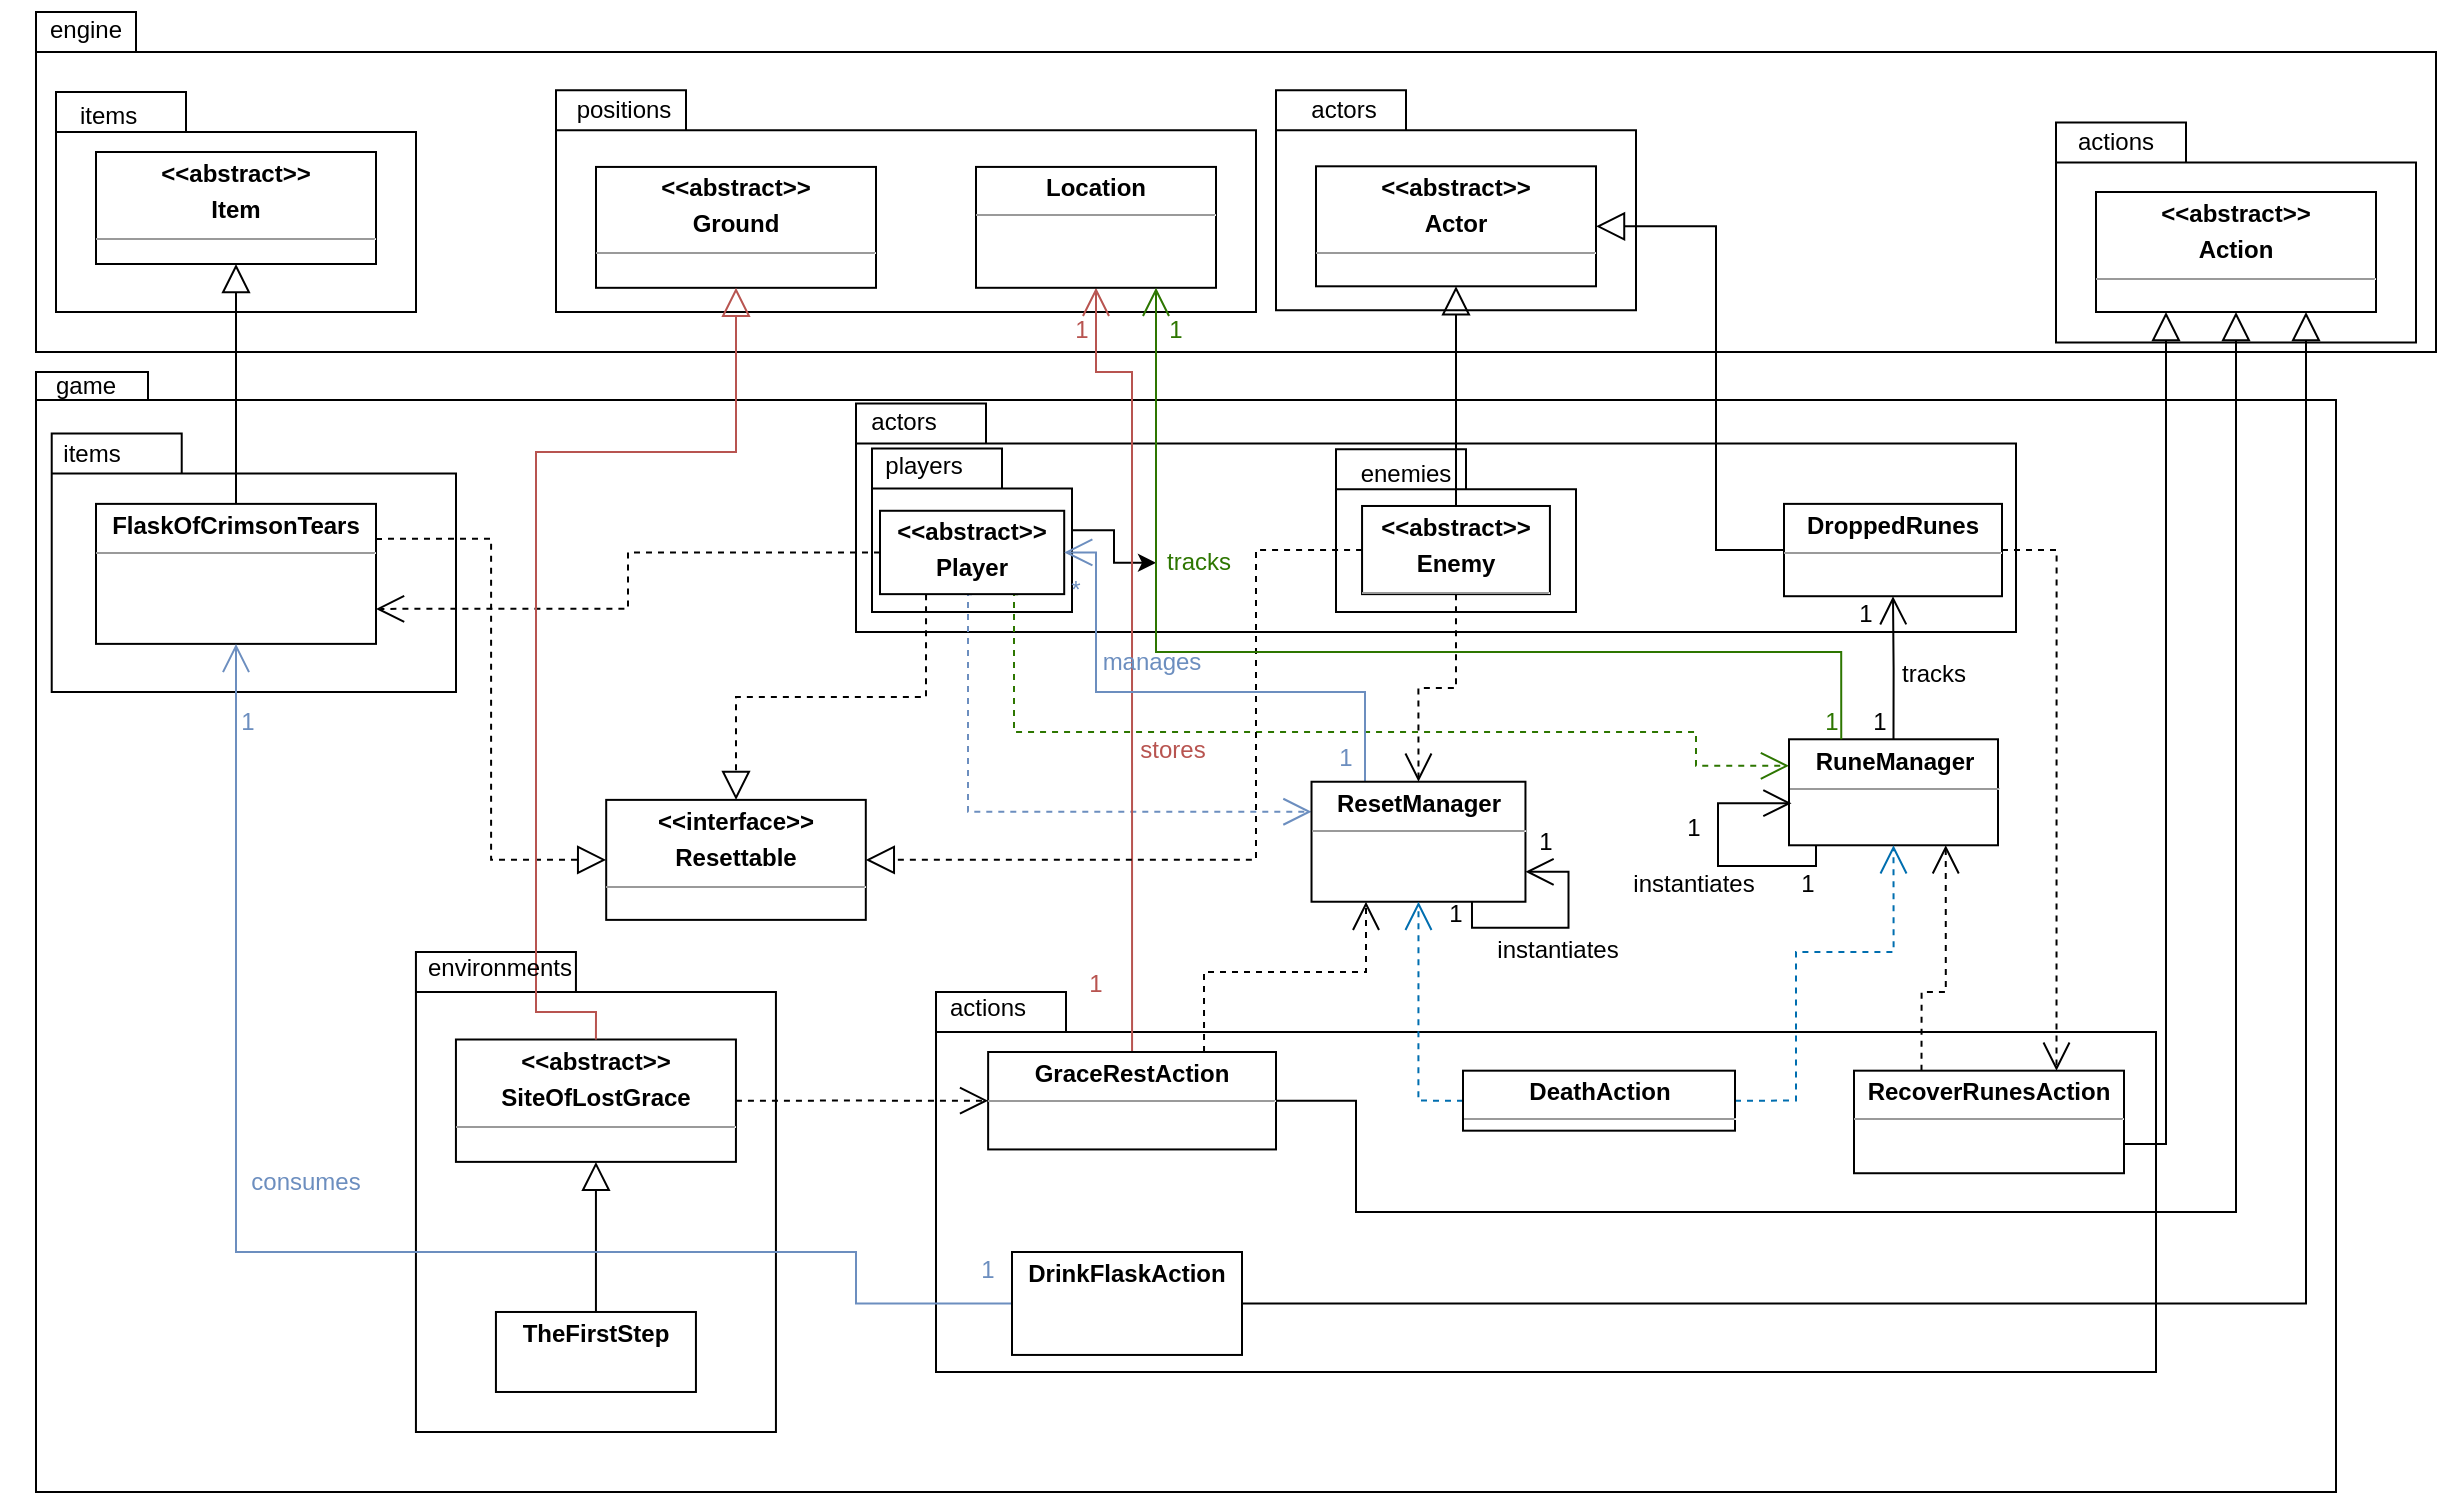 <mxfile version="21.2.4" type="device">
  <diagram name="Page-1" id="58cdce13-f638-feb5-8d6f-7d28b1aa9fa0">
    <mxGraphModel dx="1195" dy="661" grid="1" gridSize="10" guides="1" tooltips="1" connect="1" arrows="1" fold="1" page="1" pageScale="1" pageWidth="1100" pageHeight="850" background="none" math="0" shadow="0">
      <root>
        <mxCell id="0" />
        <mxCell id="1" parent="0" />
        <mxCell id="_RIdNQpKpIPFGBzSEn9j-18" value="" style="shape=folder;fontStyle=1;spacingTop=10;tabWidth=40;tabHeight=14;tabPosition=left;html=1;whiteSpace=wrap;movable=1;resizable=1;rotatable=1;deletable=1;editable=1;locked=0;connectable=1;" parent="1" vertex="1">
          <mxGeometry x="30" y="380" width="1150" height="560" as="geometry" />
        </mxCell>
        <mxCell id="G0QV5vLyu2-quPWiYbll-3" value="" style="shape=folder;fontStyle=1;spacingTop=10;tabWidth=65;tabHeight=20;tabPosition=left;html=1;whiteSpace=wrap;" parent="1" vertex="1">
          <mxGeometry x="440" y="395.81" width="580" height="114.19" as="geometry" />
        </mxCell>
        <mxCell id="V1mNP9CKCqeAAma6i3AC-4" value="" style="edgeStyle=orthogonalEdgeStyle;rounded=0;orthogonalLoop=1;jettySize=auto;html=1;" edge="1" parent="1" source="V1mNP9CKCqeAAma6i3AC-2" target="Ja4EbJXfAbIQ3nGzXXeK-30">
          <mxGeometry relative="1" as="geometry" />
        </mxCell>
        <mxCell id="V1mNP9CKCqeAAma6i3AC-2" value="" style="shape=folder;fontStyle=1;spacingTop=10;tabWidth=65;tabHeight=20;tabPosition=left;html=1;whiteSpace=wrap;" vertex="1" parent="1">
          <mxGeometry x="448" y="418.3" width="100" height="81.7" as="geometry" />
        </mxCell>
        <mxCell id="V1mNP9CKCqeAAma6i3AC-3" value="players" style="text;html=1;strokeColor=none;fillColor=none;align=center;verticalAlign=middle;whiteSpace=wrap;rounded=0;" vertex="1" parent="1">
          <mxGeometry x="450" y="420.49" width="47.83" height="12.29" as="geometry" />
        </mxCell>
        <mxCell id="G0QV5vLyu2-quPWiYbll-5" value="" style="shape=folder;fontStyle=1;spacingTop=10;tabWidth=80;tabHeight=20;tabPosition=left;html=1;whiteSpace=wrap;" parent="1" vertex="1">
          <mxGeometry x="219.97" y="670" width="180" height="239.99" as="geometry" />
        </mxCell>
        <mxCell id="G0QV5vLyu2-quPWiYbll-7" value="" style="shape=folder;fontStyle=1;spacingTop=10;tabWidth=65;tabHeight=20;tabPosition=left;html=1;whiteSpace=wrap;" parent="1" vertex="1">
          <mxGeometry x="480" y="690" width="610" height="190" as="geometry" />
        </mxCell>
        <mxCell id="G0QV5vLyu2-quPWiYbll-9" value="" style="shape=folder;fontStyle=1;spacingTop=10;tabWidth=65;tabHeight=20;tabPosition=left;html=1;whiteSpace=wrap;" parent="1" vertex="1">
          <mxGeometry x="680" y="418.59" width="120" height="81.41" as="geometry" />
        </mxCell>
        <mxCell id="G0QV5vLyu2-quPWiYbll-1" value="" style="shape=folder;fontStyle=1;spacingTop=10;tabWidth=65;tabHeight=20;tabPosition=left;html=1;whiteSpace=wrap;" parent="1" vertex="1">
          <mxGeometry x="37.86" y="410.78" width="202.14" height="129.22" as="geometry" />
        </mxCell>
        <mxCell id="G0QV5vLyu2-quPWiYbll-2" value="items" style="text;html=1;strokeColor=none;fillColor=none;align=center;verticalAlign=middle;whiteSpace=wrap;rounded=0;" parent="1" vertex="1">
          <mxGeometry x="34.37" y="414.56" width="47.83" height="12.29" as="geometry" />
        </mxCell>
        <mxCell id="_RIdNQpKpIPFGBzSEn9j-12" value="" style="shape=folder;fontStyle=1;spacingTop=10;tabWidth=50;tabHeight=20;tabPosition=left;html=1;whiteSpace=wrap;" parent="1" vertex="1">
          <mxGeometry x="30" y="200" width="1200" height="170" as="geometry" />
        </mxCell>
        <mxCell id="MKOPiX4OmylsKebrSvNQ-57" value="" style="shape=folder;fontStyle=1;spacingTop=10;tabWidth=65;tabHeight=20;tabPosition=left;html=1;whiteSpace=wrap;" parent="1" vertex="1">
          <mxGeometry x="1040" y="255.19" width="180" height="110" as="geometry" />
        </mxCell>
        <mxCell id="MKOPiX4OmylsKebrSvNQ-58" value="&lt;p style=&quot;margin:0px;margin-top:4px;text-align:center;&quot;&gt;&lt;b&gt;&amp;lt;&amp;lt;abstract&amp;gt;&amp;gt;&lt;/b&gt;&lt;/p&gt;&lt;p style=&quot;margin:0px;margin-top:4px;text-align:center;&quot;&gt;&lt;b&gt;Action&lt;br&gt;&lt;/b&gt;&lt;/p&gt;&lt;hr size=&quot;1&quot;&gt;" style="verticalAlign=top;align=left;overflow=fill;fontSize=12;fontFamily=Helvetica;html=1;whiteSpace=wrap;" parent="1" vertex="1">
          <mxGeometry x="1060" y="290.0" width="140" height="60" as="geometry" />
        </mxCell>
        <mxCell id="_RIdNQpKpIPFGBzSEn9j-19" value="&lt;div&gt;game&lt;br&gt;&lt;/div&gt;" style="text;html=1;strokeColor=none;fillColor=none;align=center;verticalAlign=middle;whiteSpace=wrap;rounded=0;" parent="1" vertex="1">
          <mxGeometry x="12" y="354.157" width="86.341" height="65.4" as="geometry" />
        </mxCell>
        <mxCell id="_RIdNQpKpIPFGBzSEn9j-79" value="" style="group" parent="1" vertex="1" connectable="0">
          <mxGeometry x="650" y="234.15" width="180" height="115" as="geometry" />
        </mxCell>
        <mxCell id="_RIdNQpKpIPFGBzSEn9j-76" value="" style="shape=folder;fontStyle=1;spacingTop=10;tabWidth=65;tabHeight=20;tabPosition=left;html=1;whiteSpace=wrap;" parent="_RIdNQpKpIPFGBzSEn9j-79" vertex="1">
          <mxGeometry y="5" width="180" height="110" as="geometry" />
        </mxCell>
        <mxCell id="_RIdNQpKpIPFGBzSEn9j-77" value="actors" style="text;html=1;strokeColor=none;fillColor=none;align=center;verticalAlign=middle;whiteSpace=wrap;rounded=0;" parent="_RIdNQpKpIPFGBzSEn9j-79" vertex="1">
          <mxGeometry x="4" width="60" height="30" as="geometry" />
        </mxCell>
        <mxCell id="_RIdNQpKpIPFGBzSEn9j-4" value="&lt;p style=&quot;margin:0px;margin-top:4px;text-align:center;&quot;&gt;&lt;b&gt;&amp;lt;&amp;lt;abstract&amp;gt;&amp;gt;&lt;/b&gt;&lt;/p&gt;&lt;p style=&quot;margin:0px;margin-top:4px;text-align:center;&quot;&gt;&lt;b&gt;Actor&lt;br&gt;&lt;/b&gt;&lt;/p&gt;&lt;hr size=&quot;1&quot;&gt;" style="verticalAlign=top;align=left;overflow=fill;fontSize=12;fontFamily=Helvetica;html=1;whiteSpace=wrap;" parent="_RIdNQpKpIPFGBzSEn9j-79" vertex="1">
          <mxGeometry x="20" y="43" width="140" height="60" as="geometry" />
        </mxCell>
        <mxCell id="_RIdNQpKpIPFGBzSEn9j-69" value="`" style="shape=folder;fontStyle=1;spacingTop=10;tabWidth=65;tabHeight=20;tabPosition=left;html=1;whiteSpace=wrap;" parent="1" vertex="1">
          <mxGeometry x="40" y="240" width="180" height="110" as="geometry" />
        </mxCell>
        <mxCell id="_RIdNQpKpIPFGBzSEn9j-70" value="items&lt;span style=&quot;white-space: pre;&quot;&gt; &lt;/span&gt;" style="text;html=1;strokeColor=none;fillColor=none;align=center;verticalAlign=middle;whiteSpace=wrap;rounded=0;" parent="1" vertex="1">
          <mxGeometry x="38.34" y="230.0" width="60" height="44.211" as="geometry" />
        </mxCell>
        <mxCell id="_RIdNQpKpIPFGBzSEn9j-72" value="&lt;p style=&quot;margin:0px;margin-top:4px;text-align:center;&quot;&gt;&lt;b&gt;&amp;lt;&amp;lt;abstract&amp;gt;&amp;gt;&lt;/b&gt;&lt;/p&gt;&lt;p style=&quot;margin:0px;margin-top:4px;text-align:center;&quot;&gt;&lt;b&gt;Item&lt;/b&gt;&lt;br&gt;&lt;/p&gt;&lt;hr size=&quot;1&quot;&gt;" style="verticalAlign=top;align=left;overflow=fill;fontSize=12;fontFamily=Helvetica;html=1;whiteSpace=wrap;" parent="1" vertex="1">
          <mxGeometry x="60" y="270" width="140" height="56" as="geometry" />
        </mxCell>
        <mxCell id="_RIdNQpKpIPFGBzSEn9j-13" value="&lt;div&gt;engine&lt;/div&gt;" style="text;html=1;strokeColor=none;fillColor=none;align=center;verticalAlign=middle;whiteSpace=wrap;rounded=0;" parent="1" vertex="1">
          <mxGeometry x="25.17" y="194" width="60" height="30.222" as="geometry" />
        </mxCell>
        <mxCell id="8lYnx0WshL1GdBTWMEMO-3" value="&lt;p style=&quot;margin:0px;margin-top:4px;text-align:center;&quot;&gt;&lt;b&gt;FlaskOfCrimsonTears&lt;/b&gt;&lt;br&gt;&lt;/p&gt;&lt;hr size=&quot;1&quot;&gt;" style="verticalAlign=top;align=left;overflow=fill;fontSize=12;fontFamily=Helvetica;html=1;whiteSpace=wrap;" parent="1" vertex="1">
          <mxGeometry x="60" y="445.94" width="140" height="70" as="geometry" />
        </mxCell>
        <mxCell id="8lYnx0WshL1GdBTWMEMO-5" value="" style="endArrow=open;endSize=12;endFill=0;html=1;rounded=0;exitX=0;exitY=0.5;exitDx=0;exitDy=0;entryX=1;entryY=0.75;entryDx=0;entryDy=0;dashed=1;edgeStyle=orthogonalEdgeStyle;" parent="1" source="8lYnx0WshL1GdBTWMEMO-9" target="8lYnx0WshL1GdBTWMEMO-3" edge="1">
          <mxGeometry width="160" relative="1" as="geometry">
            <mxPoint x="480" y="560" as="sourcePoint" />
            <mxPoint x="220" y="570" as="targetPoint" />
          </mxGeometry>
        </mxCell>
        <mxCell id="Ja4EbJXfAbIQ3nGzXXeK-53" style="edgeStyle=orthogonalEdgeStyle;rounded=0;orthogonalLoop=1;jettySize=auto;html=1;exitX=0.75;exitY=1;exitDx=0;exitDy=0;dashed=1;fontColor=#2D7600;endArrow=open;endFill=0;fillColor=#60a917;strokeColor=#2D7600;endSize=12;entryX=0;entryY=0.25;entryDx=0;entryDy=0;" parent="1" source="8lYnx0WshL1GdBTWMEMO-9" target="8lYnx0WshL1GdBTWMEMO-11" edge="1">
          <mxGeometry relative="1" as="geometry">
            <mxPoint x="910" y="580" as="targetPoint" />
            <Array as="points">
              <mxPoint x="519" y="560" />
              <mxPoint x="860" y="560" />
              <mxPoint x="860" y="577" />
            </Array>
          </mxGeometry>
        </mxCell>
        <mxCell id="Ja4EbJXfAbIQ3nGzXXeK-56" style="edgeStyle=orthogonalEdgeStyle;rounded=0;orthogonalLoop=1;jettySize=auto;html=1;exitX=0.5;exitY=1;exitDx=0;exitDy=0;dashed=1;endSize=12;endArrow=open;endFill=0;entryX=0;entryY=0.25;entryDx=0;entryDy=0;fillColor=#dae8fc;strokeColor=#6c8ebf;" parent="1" source="8lYnx0WshL1GdBTWMEMO-9" target="MKOPiX4OmylsKebrSvNQ-60" edge="1">
          <mxGeometry relative="1" as="geometry">
            <mxPoint x="670" y="561" as="targetPoint" />
            <Array as="points">
              <mxPoint x="496" y="600" />
            </Array>
          </mxGeometry>
        </mxCell>
        <mxCell id="8lYnx0WshL1GdBTWMEMO-9" value="&lt;p style=&quot;margin:0px;margin-top:4px;text-align:center;&quot;&gt;&lt;b&gt;&amp;lt;&amp;lt;abstract&amp;gt;&amp;gt;&lt;br&gt;&lt;/b&gt;&lt;/p&gt;&lt;p style=&quot;margin:0px;margin-top:4px;text-align:center;&quot;&gt;&lt;b&gt;Player&lt;/b&gt;&lt;br&gt;&lt;/p&gt;&lt;hr size=&quot;1&quot;&gt;" style="verticalAlign=top;align=left;overflow=fill;fontSize=12;fontFamily=Helvetica;html=1;whiteSpace=wrap;" parent="1" vertex="1">
          <mxGeometry x="452" y="449.39" width="92.1" height="41.68" as="geometry" />
        </mxCell>
        <mxCell id="8lYnx0WshL1GdBTWMEMO-11" value="&lt;p style=&quot;margin:0px;margin-top:4px;text-align:center;&quot;&gt;&lt;b&gt;RuneManager&lt;/b&gt;&lt;br&gt;&lt;/p&gt;&lt;hr size=&quot;1&quot;&gt;" style="verticalAlign=top;align=left;overflow=fill;fontSize=12;fontFamily=Helvetica;html=1;whiteSpace=wrap;" parent="1" vertex="1">
          <mxGeometry x="906.5" y="563.64" width="104.5" height="53" as="geometry" />
        </mxCell>
        <mxCell id="8lYnx0WshL1GdBTWMEMO-31" value="" style="endArrow=block;endSize=12;endFill=0;html=1;rounded=0;exitX=0.5;exitY=0;exitDx=0;exitDy=0;entryX=0.5;entryY=1;entryDx=0;entryDy=0;" parent="1" source="8lYnx0WshL1GdBTWMEMO-3" target="_RIdNQpKpIPFGBzSEn9j-72" edge="1">
          <mxGeometry width="160" relative="1" as="geometry">
            <mxPoint x="85.17" y="498.85" as="sourcePoint" />
            <mxPoint x="335.17" y="583.85" as="targetPoint" />
            <Array as="points" />
          </mxGeometry>
        </mxCell>
        <mxCell id="8lYnx0WshL1GdBTWMEMO-37" style="rounded=0;orthogonalLoop=1;jettySize=auto;html=1;exitX=0.5;exitY=0;exitDx=0;exitDy=0;endArrow=block;endFill=0;entryX=0.5;entryY=1;entryDx=0;entryDy=0;endSize=12;" parent="1" source="8lYnx0WshL1GdBTWMEMO-57" target="_RIdNQpKpIPFGBzSEn9j-4" edge="1">
          <mxGeometry relative="1" as="geometry">
            <mxPoint x="317" y="420" as="targetPoint" />
            <mxPoint x="740" y="440" as="sourcePoint" />
            <Array as="points" />
          </mxGeometry>
        </mxCell>
        <mxCell id="8lYnx0WshL1GdBTWMEMO-57" value="&lt;p style=&quot;margin:0px;margin-top:4px;text-align:center;&quot;&gt;&lt;b&gt;&amp;lt;&amp;lt;abstract&amp;gt;&amp;gt;&lt;/b&gt;&lt;/p&gt;&lt;p style=&quot;margin:0px;margin-top:4px;text-align:center;&quot;&gt;&lt;b&gt;Enemy&lt;br&gt;&lt;/b&gt;&lt;/p&gt;&lt;hr size=&quot;1&quot;&gt;" style="verticalAlign=top;align=left;overflow=fill;fontSize=12;fontFamily=Helvetica;html=1;whiteSpace=wrap;" parent="1" vertex="1">
          <mxGeometry x="693.03" y="446.99" width="93.93" height="44.08" as="geometry" />
        </mxCell>
        <mxCell id="MKOPiX4OmylsKebrSvNQ-1" value="&lt;p style=&quot;margin:0px;margin-top:4px;text-align:center;&quot;&gt;&lt;b&gt;&amp;lt;&amp;lt;abstract&amp;gt;&amp;gt;&lt;br&gt;&lt;/b&gt;&lt;/p&gt;&lt;p style=&quot;margin:0px;margin-top:4px;text-align:center;&quot;&gt;&lt;b&gt;SiteOfLostGrace&lt;/b&gt;&lt;br&gt;&lt;/p&gt;&lt;hr size=&quot;1&quot;&gt;" style="verticalAlign=top;align=left;overflow=fill;fontSize=12;fontFamily=Helvetica;html=1;whiteSpace=wrap;" parent="1" vertex="1">
          <mxGeometry x="239.97" y="713.75" width="140" height="61.19" as="geometry" />
        </mxCell>
        <mxCell id="MKOPiX4OmylsKebrSvNQ-2" value="" style="shape=folder;fontStyle=1;spacingTop=10;tabWidth=65;tabHeight=20;tabPosition=left;html=1;whiteSpace=wrap;" parent="1" vertex="1">
          <mxGeometry x="290" y="239.18" width="350" height="110.81" as="geometry" />
        </mxCell>
        <mxCell id="MKOPiX4OmylsKebrSvNQ-3" value="positions" style="text;html=1;strokeColor=none;fillColor=none;align=center;verticalAlign=middle;whiteSpace=wrap;rounded=0;" parent="1" vertex="1">
          <mxGeometry x="294" y="234.146" width="60" height="30.222" as="geometry" />
        </mxCell>
        <mxCell id="MKOPiX4OmylsKebrSvNQ-4" value="&lt;p style=&quot;margin:0px;margin-top:4px;text-align:center;&quot;&gt;&lt;b&gt;&amp;lt;&amp;lt;abstract&amp;gt;&amp;gt;&lt;/b&gt;&lt;/p&gt;&lt;p style=&quot;margin:0px;margin-top:4px;text-align:center;&quot;&gt;&lt;b&gt;Ground&lt;br&gt;&lt;/b&gt;&lt;/p&gt;&lt;hr size=&quot;1&quot;&gt;" style="verticalAlign=top;align=left;overflow=fill;fontSize=12;fontFamily=Helvetica;html=1;whiteSpace=wrap;" parent="1" vertex="1">
          <mxGeometry x="310" y="277.464" width="140" height="60.444" as="geometry" />
        </mxCell>
        <mxCell id="MKOPiX4OmylsKebrSvNQ-6" value="&lt;p style=&quot;margin:0px;margin-top:4px;text-align:center;&quot;&gt;&lt;b&gt;&amp;lt;&amp;lt;interface&amp;gt;&amp;gt;&lt;/b&gt;&lt;/p&gt;&lt;p style=&quot;margin:0px;margin-top:4px;text-align:center;&quot;&gt;&lt;b&gt;Resettable&lt;/b&gt;&lt;/p&gt;&lt;hr size=&quot;1&quot;&gt;" style="verticalAlign=top;align=left;overflow=fill;fontSize=12;fontFamily=Helvetica;html=1;whiteSpace=wrap;" parent="1" vertex="1">
          <mxGeometry x="315.1" y="593.94" width="129.8" height="60" as="geometry" />
        </mxCell>
        <mxCell id="Ja4EbJXfAbIQ3nGzXXeK-8" style="edgeStyle=orthogonalEdgeStyle;rounded=0;orthogonalLoop=1;jettySize=auto;html=1;exitX=0.75;exitY=0;exitDx=0;exitDy=0;dashed=1;endArrow=open;endFill=0;endSize=12;entryX=0.25;entryY=1;entryDx=0;entryDy=0;" parent="1" source="MKOPiX4OmylsKebrSvNQ-8" target="MKOPiX4OmylsKebrSvNQ-60" edge="1">
          <mxGeometry relative="1" as="geometry">
            <Array as="points">
              <mxPoint x="614" y="680" />
              <mxPoint x="695" y="680" />
              <mxPoint x="695" y="645" />
            </Array>
            <mxPoint x="688" y="630" as="targetPoint" />
          </mxGeometry>
        </mxCell>
        <mxCell id="Ja4EbJXfAbIQ3nGzXXeK-18" style="edgeStyle=orthogonalEdgeStyle;rounded=0;orthogonalLoop=1;jettySize=auto;html=1;exitX=0.5;exitY=0;exitDx=0;exitDy=0;entryX=0.5;entryY=1;entryDx=0;entryDy=0;endSize=12;endArrow=open;endFill=0;fillColor=#f8cecc;strokeColor=#b85450;" parent="1" source="MKOPiX4OmylsKebrSvNQ-8" target="Ja4EbJXfAbIQ3nGzXXeK-3" edge="1">
          <mxGeometry relative="1" as="geometry">
            <Array as="points">
              <mxPoint x="578" y="380" />
              <mxPoint x="560" y="380" />
            </Array>
          </mxGeometry>
        </mxCell>
        <mxCell id="MKOPiX4OmylsKebrSvNQ-8" value="&lt;p style=&quot;margin:0px;margin-top:4px;text-align:center;&quot;&gt;&lt;b&gt;GraceRestAction&lt;/b&gt;&lt;br&gt;&lt;/p&gt;&lt;hr size=&quot;1&quot;&gt;" style="verticalAlign=top;align=left;overflow=fill;fontSize=12;fontFamily=Helvetica;html=1;whiteSpace=wrap;" parent="1" vertex="1">
          <mxGeometry x="506.07" y="720" width="143.93" height="48.72" as="geometry" />
        </mxCell>
        <mxCell id="MKOPiX4OmylsKebrSvNQ-12" value="" style="endArrow=block;endSize=12;endFill=0;html=1;rounded=0;exitX=0.25;exitY=1;exitDx=0;exitDy=0;entryX=0.5;entryY=0;entryDx=0;entryDy=0;dashed=1;edgeStyle=orthogonalEdgeStyle;" parent="1" source="8lYnx0WshL1GdBTWMEMO-9" target="MKOPiX4OmylsKebrSvNQ-6" edge="1">
          <mxGeometry width="160" relative="1" as="geometry">
            <mxPoint x="140" y="880" as="sourcePoint" />
            <mxPoint x="140" y="680" as="targetPoint" />
          </mxGeometry>
        </mxCell>
        <mxCell id="MKOPiX4OmylsKebrSvNQ-16" value="" style="endArrow=block;endSize=12;endFill=0;html=1;rounded=0;exitX=0;exitY=0.5;exitDx=0;exitDy=0;entryX=1;entryY=0.5;entryDx=0;entryDy=0;dashed=1;edgeStyle=orthogonalEdgeStyle;" parent="1" source="8lYnx0WshL1GdBTWMEMO-57" target="MKOPiX4OmylsKebrSvNQ-6" edge="1">
          <mxGeometry width="160" relative="1" as="geometry">
            <mxPoint x="560" y="542" as="sourcePoint" />
            <mxPoint x="560" y="480" as="targetPoint" />
            <Array as="points">
              <mxPoint x="640" y="469" />
              <mxPoint x="640" y="624" />
            </Array>
          </mxGeometry>
        </mxCell>
        <mxCell id="MKOPiX4OmylsKebrSvNQ-17" value="" style="endArrow=block;endSize=12;endFill=0;html=1;rounded=0;exitX=1;exitY=0.25;exitDx=0;exitDy=0;entryX=0;entryY=0.5;entryDx=0;entryDy=0;dashed=1;edgeStyle=orthogonalEdgeStyle;" parent="1" source="8lYnx0WshL1GdBTWMEMO-3" target="MKOPiX4OmylsKebrSvNQ-6" edge="1">
          <mxGeometry width="160" relative="1" as="geometry">
            <mxPoint x="685" y="480" as="sourcePoint" />
            <mxPoint x="625" y="450" as="targetPoint" />
          </mxGeometry>
        </mxCell>
        <mxCell id="MKOPiX4OmylsKebrSvNQ-20" value="" style="endArrow=block;endSize=12;endFill=0;html=1;rounded=0;exitX=0.5;exitY=0;exitDx=0;exitDy=0;entryX=0.5;entryY=1;entryDx=0;entryDy=0;fillColor=#f8cecc;strokeColor=#b85450;edgeStyle=orthogonalEdgeStyle;" parent="1" source="MKOPiX4OmylsKebrSvNQ-1" target="MKOPiX4OmylsKebrSvNQ-4" edge="1">
          <mxGeometry width="160" relative="1" as="geometry">
            <mxPoint x="69.97" y="535.99" as="sourcePoint" />
            <mxPoint x="309.97" y="337.899" as="targetPoint" />
            <Array as="points">
              <mxPoint x="310" y="700" />
              <mxPoint x="280" y="700" />
              <mxPoint x="280" y="420" />
              <mxPoint x="380" y="420" />
            </Array>
          </mxGeometry>
        </mxCell>
        <mxCell id="MKOPiX4OmylsKebrSvNQ-21" value="" style="endArrow=block;endSize=12;endFill=0;html=1;rounded=0;entryX=0.5;entryY=1;entryDx=0;entryDy=0;edgeStyle=orthogonalEdgeStyle;exitX=1;exitY=0.5;exitDx=0;exitDy=0;" parent="1" source="MKOPiX4OmylsKebrSvNQ-8" target="MKOPiX4OmylsKebrSvNQ-58" edge="1">
          <mxGeometry width="160" relative="1" as="geometry">
            <mxPoint x="724" y="760" as="sourcePoint" />
            <mxPoint x="724" y="836.68" as="targetPoint" />
            <Array as="points">
              <mxPoint x="690" y="744" />
              <mxPoint x="690" y="800" />
              <mxPoint x="1130" y="800" />
            </Array>
          </mxGeometry>
        </mxCell>
        <mxCell id="Ja4EbJXfAbIQ3nGzXXeK-45" style="edgeStyle=orthogonalEdgeStyle;rounded=0;orthogonalLoop=1;jettySize=auto;html=1;exitX=1;exitY=0.5;exitDx=0;exitDy=0;entryX=0.75;entryY=0;entryDx=0;entryDy=0;dashed=1;endArrow=open;endFill=0;endSize=12;" parent="1" source="MKOPiX4OmylsKebrSvNQ-24" target="MKOPiX4OmylsKebrSvNQ-30" edge="1">
          <mxGeometry relative="1" as="geometry">
            <Array as="points">
              <mxPoint x="1040" y="469" />
            </Array>
          </mxGeometry>
        </mxCell>
        <mxCell id="MKOPiX4OmylsKebrSvNQ-24" value="&lt;p style=&quot;margin:0px;margin-top:4px;text-align:center;&quot;&gt;&lt;b&gt;DroppedRunes&lt;/b&gt;&lt;br&gt;&lt;/p&gt;&lt;hr size=&quot;1&quot;&gt;" style="verticalAlign=top;align=left;overflow=fill;fontSize=12;fontFamily=Helvetica;html=1;whiteSpace=wrap;" parent="1" vertex="1">
          <mxGeometry x="904" y="445.94" width="109" height="46.17" as="geometry" />
        </mxCell>
        <mxCell id="MKOPiX4OmylsKebrSvNQ-28" value="" style="endArrow=open;endSize=12;endFill=0;html=1;rounded=0;exitX=0.25;exitY=0;exitDx=0;exitDy=0;entryX=0.75;entryY=1;entryDx=0;entryDy=0;dashed=1;edgeStyle=orthogonalEdgeStyle;" parent="1" source="MKOPiX4OmylsKebrSvNQ-30" target="8lYnx0WshL1GdBTWMEMO-11" edge="1">
          <mxGeometry width="160" relative="1" as="geometry">
            <mxPoint x="750" y="480" as="sourcePoint" />
            <mxPoint x="750" y="536" as="targetPoint" />
            <Array as="points">
              <mxPoint x="973" y="690" />
              <mxPoint x="985" y="690" />
            </Array>
          </mxGeometry>
        </mxCell>
        <mxCell id="MKOPiX4OmylsKebrSvNQ-30" value="&lt;p style=&quot;margin:0px;margin-top:4px;text-align:center;&quot;&gt;&lt;b&gt;RecoverRunesAction&lt;/b&gt;&lt;br&gt;&lt;/p&gt;&lt;hr size=&quot;1&quot;&gt;" style="verticalAlign=top;align=left;overflow=fill;fontSize=12;fontFamily=Helvetica;html=1;whiteSpace=wrap;" parent="1" vertex="1">
          <mxGeometry x="939" y="729.34" width="135" height="51.28" as="geometry" />
        </mxCell>
        <mxCell id="MKOPiX4OmylsKebrSvNQ-31" value="" style="endArrow=block;endSize=12;endFill=0;html=1;rounded=0;exitX=1;exitY=0.5;exitDx=0;exitDy=0;entryX=0.25;entryY=1;entryDx=0;entryDy=0;edgeStyle=orthogonalEdgeStyle;" parent="1" source="MKOPiX4OmylsKebrSvNQ-30" target="MKOPiX4OmylsKebrSvNQ-58" edge="1">
          <mxGeometry width="160" relative="1" as="geometry">
            <mxPoint x="734" y="767" as="sourcePoint" />
            <mxPoint x="794" y="866.68" as="targetPoint" />
            <Array as="points">
              <mxPoint x="1074" y="766" />
              <mxPoint x="1095" y="766" />
            </Array>
          </mxGeometry>
        </mxCell>
        <mxCell id="MKOPiX4OmylsKebrSvNQ-32" value="" style="endArrow=open;endSize=12;endFill=0;html=1;rounded=0;exitX=0.5;exitY=0;exitDx=0;exitDy=0;entryX=0.5;entryY=1;entryDx=0;entryDy=0;edgeStyle=orthogonalEdgeStyle;" parent="1" source="8lYnx0WshL1GdBTWMEMO-11" target="MKOPiX4OmylsKebrSvNQ-24" edge="1">
          <mxGeometry width="160" relative="1" as="geometry">
            <mxPoint x="990" y="659.76" as="sourcePoint" />
            <mxPoint x="830" y="659.76" as="targetPoint" />
          </mxGeometry>
        </mxCell>
        <mxCell id="MKOPiX4OmylsKebrSvNQ-33" value="1" style="text;html=1;strokeColor=none;fillColor=none;align=center;verticalAlign=middle;whiteSpace=wrap;rounded=0;" parent="1" vertex="1">
          <mxGeometry x="746" y="590.01" width="12" height="17.87" as="geometry" />
        </mxCell>
        <mxCell id="MKOPiX4OmylsKebrSvNQ-34" value="1" style="text;html=1;strokeColor=none;fillColor=none;align=center;verticalAlign=middle;whiteSpace=wrap;rounded=0;" parent="1" vertex="1">
          <mxGeometry x="946" y="545.77" width="12" height="17.87" as="geometry" />
        </mxCell>
        <mxCell id="MKOPiX4OmylsKebrSvNQ-36" value="&lt;div&gt;tracks&lt;/div&gt;" style="text;html=1;strokeColor=none;fillColor=none;align=center;verticalAlign=middle;whiteSpace=wrap;rounded=0;" parent="1" vertex="1">
          <mxGeometry x="958" y="521.63" width="42" height="18.37" as="geometry" />
        </mxCell>
        <mxCell id="MKOPiX4OmylsKebrSvNQ-37" style="rounded=0;orthogonalLoop=1;jettySize=auto;html=1;exitX=0;exitY=0.5;exitDx=0;exitDy=0;endArrow=block;endFill=0;entryX=1;entryY=0.5;entryDx=0;entryDy=0;endSize=12;edgeStyle=orthogonalEdgeStyle;" parent="1" source="MKOPiX4OmylsKebrSvNQ-24" target="_RIdNQpKpIPFGBzSEn9j-4" edge="1">
          <mxGeometry relative="1" as="geometry">
            <mxPoint x="750" y="348" as="targetPoint" />
            <mxPoint x="750" y="450" as="sourcePoint" />
            <Array as="points">
              <mxPoint x="870" y="469" />
              <mxPoint x="870" y="307" />
            </Array>
          </mxGeometry>
        </mxCell>
        <mxCell id="MKOPiX4OmylsKebrSvNQ-59" value="actions" style="text;html=1;strokeColor=none;fillColor=none;align=center;verticalAlign=middle;whiteSpace=wrap;rounded=0;" parent="1" vertex="1">
          <mxGeometry x="1040" y="250.16" width="60" height="30" as="geometry" />
        </mxCell>
        <mxCell id="MKOPiX4OmylsKebrSvNQ-65" style="edgeStyle=orthogonalEdgeStyle;rounded=0;orthogonalLoop=1;jettySize=auto;html=1;exitX=0.25;exitY=0;exitDx=0;exitDy=0;fillColor=#dae8fc;strokeColor=#6C8EBF;endSize=12;endArrow=open;endFill=0;entryX=1;entryY=0.5;entryDx=0;entryDy=0;" parent="1" source="MKOPiX4OmylsKebrSvNQ-60" target="8lYnx0WshL1GdBTWMEMO-9" edge="1">
          <mxGeometry relative="1" as="geometry">
            <mxPoint x="530" y="472.759" as="targetPoint" />
            <Array as="points">
              <mxPoint x="695" y="540" />
              <mxPoint x="560" y="540" />
              <mxPoint x="560" y="470" />
            </Array>
          </mxGeometry>
        </mxCell>
        <mxCell id="MKOPiX4OmylsKebrSvNQ-60" value="&lt;p style=&quot;margin:0px;margin-top:4px;text-align:center;&quot;&gt;&lt;b&gt;ResetManager&lt;/b&gt;&lt;br&gt;&lt;/p&gt;&lt;hr size=&quot;1&quot;&gt;" style="verticalAlign=top;align=left;overflow=fill;fontSize=12;fontFamily=Helvetica;html=1;whiteSpace=wrap;" parent="1" vertex="1">
          <mxGeometry x="667.76" y="584.87" width="106.97" height="60" as="geometry" />
        </mxCell>
        <mxCell id="MKOPiX4OmylsKebrSvNQ-68" value="1" style="text;html=1;strokeColor=none;fillColor=none;align=center;verticalAlign=middle;whiteSpace=wrap;rounded=0;fontColor=#6C8EBF;" parent="1" vertex="1">
          <mxGeometry x="679.09" y="563.64" width="12" height="17.87" as="geometry" />
        </mxCell>
        <mxCell id="MKOPiX4OmylsKebrSvNQ-69" value="*" style="text;html=1;strokeColor=none;fillColor=none;align=center;verticalAlign=middle;whiteSpace=wrap;rounded=0;fontColor=#6C8EBF;" parent="1" vertex="1">
          <mxGeometry x="544" y="480.39" width="12" height="17.87" as="geometry" />
        </mxCell>
        <mxCell id="MKOPiX4OmylsKebrSvNQ-71" value="manages" style="text;html=1;strokeColor=none;fillColor=none;align=center;verticalAlign=middle;whiteSpace=wrap;rounded=0;fontColor=#6C8EBF;" parent="1" vertex="1">
          <mxGeometry x="567" y="515.94" width="42" height="18.37" as="geometry" />
        </mxCell>
        <mxCell id="Ja4EbJXfAbIQ3nGzXXeK-3" value="&lt;p style=&quot;margin:0px;margin-top:4px;text-align:center;&quot;&gt;&lt;b&gt;Location&lt;br&gt;&lt;/b&gt;&lt;/p&gt;&lt;hr size=&quot;1&quot;&gt;" style="verticalAlign=top;align=left;overflow=fill;fontSize=12;fontFamily=Helvetica;html=1;whiteSpace=wrap;" parent="1" vertex="1">
          <mxGeometry x="500" y="277.46" width="120" height="60.44" as="geometry" />
        </mxCell>
        <mxCell id="Ja4EbJXfAbIQ3nGzXXeK-6" style="edgeStyle=orthogonalEdgeStyle;rounded=0;orthogonalLoop=1;jettySize=auto;html=1;exitX=0.5;exitY=0;exitDx=0;exitDy=0;entryX=0.5;entryY=1;entryDx=0;entryDy=0;endArrow=block;endFill=0;endSize=12;" parent="1" source="Ja4EbJXfAbIQ3nGzXXeK-5" target="MKOPiX4OmylsKebrSvNQ-1" edge="1">
          <mxGeometry relative="1" as="geometry" />
        </mxCell>
        <mxCell id="Ja4EbJXfAbIQ3nGzXXeK-5" value="&lt;p style=&quot;margin:0px;margin-top:4px;text-align:center;&quot;&gt;&lt;b&gt;TheFirstStep&lt;/b&gt;&lt;br&gt;&lt;/p&gt;" style="verticalAlign=top;align=left;overflow=fill;fontSize=12;fontFamily=Helvetica;html=1;whiteSpace=wrap;" parent="1" vertex="1">
          <mxGeometry x="259.97" y="849.99" width="100" height="40" as="geometry" />
        </mxCell>
        <mxCell id="Ja4EbJXfAbIQ3nGzXXeK-43" style="edgeStyle=orthogonalEdgeStyle;rounded=0;orthogonalLoop=1;jettySize=auto;html=1;exitX=0;exitY=0.5;exitDx=0;exitDy=0;entryX=0.5;entryY=1;entryDx=0;entryDy=0;dashed=1;endArrow=open;endFill=0;endSize=12;fillColor=#1ba1e2;strokeColor=#006EAF;" parent="1" source="Ja4EbJXfAbIQ3nGzXXeK-7" target="MKOPiX4OmylsKebrSvNQ-60" edge="1">
          <mxGeometry relative="1" as="geometry">
            <Array as="points">
              <mxPoint x="721" y="745" />
            </Array>
          </mxGeometry>
        </mxCell>
        <mxCell id="Ja4EbJXfAbIQ3nGzXXeK-44" style="edgeStyle=orthogonalEdgeStyle;rounded=0;orthogonalLoop=1;jettySize=auto;html=1;exitX=1;exitY=0.5;exitDx=0;exitDy=0;entryX=0.5;entryY=1;entryDx=0;entryDy=0;dashed=1;fillColor=#1ba1e2;strokeColor=#006EAF;endSize=12;endArrow=open;endFill=0;" parent="1" source="Ja4EbJXfAbIQ3nGzXXeK-7" target="8lYnx0WshL1GdBTWMEMO-11" edge="1">
          <mxGeometry relative="1" as="geometry">
            <Array as="points">
              <mxPoint x="910" y="745" />
              <mxPoint x="910" y="670" />
              <mxPoint x="959" y="670" />
            </Array>
          </mxGeometry>
        </mxCell>
        <mxCell id="Ja4EbJXfAbIQ3nGzXXeK-7" value="&lt;p style=&quot;margin:0px;margin-top:4px;text-align:center;&quot;&gt;&lt;b&gt;DeathAction&lt;br&gt;&lt;/b&gt;&lt;/p&gt;&lt;hr size=&quot;1&quot;&gt;" style="verticalAlign=top;align=left;overflow=fill;fontSize=12;fontFamily=Helvetica;html=1;whiteSpace=wrap;" parent="1" vertex="1">
          <mxGeometry x="743.5" y="729.34" width="136" height="30" as="geometry" />
        </mxCell>
        <mxCell id="Ja4EbJXfAbIQ3nGzXXeK-16" value="" style="endArrow=open;endSize=12;endFill=0;html=1;rounded=0;exitX=0.5;exitY=1;exitDx=0;exitDy=0;entryX=0.5;entryY=0;entryDx=0;entryDy=0;dashed=1;edgeStyle=orthogonalEdgeStyle;" parent="1" source="8lYnx0WshL1GdBTWMEMO-57" target="MKOPiX4OmylsKebrSvNQ-60" edge="1">
          <mxGeometry width="160" relative="1" as="geometry">
            <mxPoint x="511" y="542" as="sourcePoint" />
            <mxPoint x="511" y="480" as="targetPoint" />
          </mxGeometry>
        </mxCell>
        <mxCell id="Ja4EbJXfAbIQ3nGzXXeK-19" value="stores" style="text;html=1;align=center;verticalAlign=middle;whiteSpace=wrap;rounded=0;fontColor=#B85450;" parent="1" vertex="1">
          <mxGeometry x="577" y="563.64" width="43" height="10" as="geometry" />
        </mxCell>
        <mxCell id="Ja4EbJXfAbIQ3nGzXXeK-20" value="1" style="text;html=1;strokeColor=none;fillColor=none;align=center;verticalAlign=middle;whiteSpace=wrap;rounded=0;fontColor=#B85450;" parent="1" vertex="1">
          <mxGeometry x="530" y="671.09" width="60" height="30" as="geometry" />
        </mxCell>
        <mxCell id="Ja4EbJXfAbIQ3nGzXXeK-21" value="1" style="text;html=1;strokeColor=none;fillColor=none;align=center;verticalAlign=middle;whiteSpace=wrap;rounded=0;fontColor=#B85450;" parent="1" vertex="1">
          <mxGeometry x="523" y="344.0" width="60" height="30" as="geometry" />
        </mxCell>
        <mxCell id="Ja4EbJXfAbIQ3nGzXXeK-22" style="edgeStyle=orthogonalEdgeStyle;rounded=0;orthogonalLoop=1;jettySize=auto;html=1;exitX=1;exitY=0.5;exitDx=0;exitDy=0;entryX=0;entryY=0.5;entryDx=0;entryDy=0;endArrow=open;endFill=0;endSize=12;dashed=1;" parent="1" source="MKOPiX4OmylsKebrSvNQ-1" target="MKOPiX4OmylsKebrSvNQ-8" edge="1">
          <mxGeometry relative="1" as="geometry">
            <mxPoint x="390" y="860" as="sourcePoint" />
            <mxPoint x="390" y="790" as="targetPoint" />
          </mxGeometry>
        </mxCell>
        <mxCell id="Ja4EbJXfAbIQ3nGzXXeK-23" style="edgeStyle=orthogonalEdgeStyle;rounded=0;orthogonalLoop=1;jettySize=auto;html=1;exitX=0.25;exitY=0;exitDx=0;exitDy=0;entryX=0.75;entryY=1;entryDx=0;entryDy=0;fillColor=#60a917;strokeColor=#2D7600;endSize=12;endArrow=open;endFill=0;" parent="1" source="8lYnx0WshL1GdBTWMEMO-11" target="Ja4EbJXfAbIQ3nGzXXeK-3" edge="1">
          <mxGeometry relative="1" as="geometry">
            <Array as="points">
              <mxPoint x="933" y="520" />
              <mxPoint x="590" y="520" />
            </Array>
          </mxGeometry>
        </mxCell>
        <mxCell id="Ja4EbJXfAbIQ3nGzXXeK-26" value="1" style="text;html=1;strokeColor=none;fillColor=none;align=center;verticalAlign=middle;whiteSpace=wrap;rounded=0;fontColor=#2D7600;" parent="1" vertex="1">
          <mxGeometry x="921.5" y="545.77" width="12" height="17.87" as="geometry" />
        </mxCell>
        <mxCell id="Ja4EbJXfAbIQ3nGzXXeK-27" value="1" style="text;html=1;strokeColor=none;fillColor=none;align=center;verticalAlign=middle;whiteSpace=wrap;rounded=0;fontColor=#2D7600;" parent="1" vertex="1">
          <mxGeometry x="594" y="350.0" width="12" height="17.87" as="geometry" />
        </mxCell>
        <mxCell id="Ja4EbJXfAbIQ3nGzXXeK-30" value="&lt;font color=&quot;#2d7600&quot;&gt;tracks&lt;/font&gt;" style="text;html=1;align=center;verticalAlign=middle;whiteSpace=wrap;rounded=0;fontColor=#B85450;" parent="1" vertex="1">
          <mxGeometry x="590" y="470.39" width="43" height="10" as="geometry" />
        </mxCell>
        <mxCell id="Ja4EbJXfAbIQ3nGzXXeK-38" style="edgeStyle=orthogonalEdgeStyle;rounded=0;orthogonalLoop=1;jettySize=auto;html=1;entryX=0.012;entryY=0.603;entryDx=0;entryDy=0;entryPerimeter=0;endSize=12;endArrow=open;endFill=0;" parent="1" source="8lYnx0WshL1GdBTWMEMO-11" target="8lYnx0WshL1GdBTWMEMO-11" edge="1">
          <mxGeometry relative="1" as="geometry">
            <Array as="points">
              <mxPoint x="920" y="627" />
              <mxPoint x="871" y="627" />
              <mxPoint x="871" y="596" />
            </Array>
          </mxGeometry>
        </mxCell>
        <mxCell id="Ja4EbJXfAbIQ3nGzXXeK-40" value="instantiates" style="text;html=1;strokeColor=none;fillColor=none;align=center;verticalAlign=middle;whiteSpace=wrap;rounded=0;" parent="1" vertex="1">
          <mxGeometry x="837.5" y="627.0" width="42" height="18.37" as="geometry" />
        </mxCell>
        <mxCell id="Ja4EbJXfAbIQ3nGzXXeK-41" value="1" style="text;html=1;strokeColor=none;fillColor=none;align=center;verticalAlign=middle;whiteSpace=wrap;rounded=0;" parent="1" vertex="1">
          <mxGeometry x="852.5" y="598.77" width="12" height="17.87" as="geometry" />
        </mxCell>
        <mxCell id="Ja4EbJXfAbIQ3nGzXXeK-42" value="1" style="text;html=1;strokeColor=none;fillColor=none;align=center;verticalAlign=middle;whiteSpace=wrap;rounded=0;" parent="1" vertex="1">
          <mxGeometry x="909.5" y="627" width="12" height="17.87" as="geometry" />
        </mxCell>
        <mxCell id="Ja4EbJXfAbIQ3nGzXXeK-47" value="" style="edgeStyle=orthogonalEdgeStyle;rounded=0;orthogonalLoop=1;jettySize=auto;html=1;endSize=12;endArrow=open;endFill=0;exitX=0;exitY=0.5;exitDx=0;exitDy=0;fillColor=#dae8fc;strokeColor=#6c8ebf;" parent="1" source="Ja4EbJXfAbIQ3nGzXXeK-46" target="8lYnx0WshL1GdBTWMEMO-3" edge="1">
          <mxGeometry relative="1" as="geometry">
            <Array as="points">
              <mxPoint x="440" y="846" />
              <mxPoint x="440" y="820" />
              <mxPoint x="130" y="820" />
            </Array>
          </mxGeometry>
        </mxCell>
        <mxCell id="Ja4EbJXfAbIQ3nGzXXeK-52" style="edgeStyle=orthogonalEdgeStyle;rounded=0;orthogonalLoop=1;jettySize=auto;html=1;exitX=1;exitY=0.5;exitDx=0;exitDy=0;entryX=0.75;entryY=1;entryDx=0;entryDy=0;endSize=12;endArrow=block;endFill=0;" parent="1" source="Ja4EbJXfAbIQ3nGzXXeK-46" target="MKOPiX4OmylsKebrSvNQ-58" edge="1">
          <mxGeometry relative="1" as="geometry">
            <Array as="points">
              <mxPoint x="1165" y="846" />
            </Array>
          </mxGeometry>
        </mxCell>
        <mxCell id="Ja4EbJXfAbIQ3nGzXXeK-46" value="&lt;p style=&quot;margin:0px;margin-top:4px;text-align:center;&quot;&gt;&lt;b&gt;DrinkFlaskAction&lt;/b&gt;&lt;br&gt;&lt;/p&gt;" style="verticalAlign=top;align=left;overflow=fill;fontSize=12;fontFamily=Helvetica;html=1;whiteSpace=wrap;" parent="1" vertex="1">
          <mxGeometry x="518" y="820" width="115" height="51.47" as="geometry" />
        </mxCell>
        <mxCell id="Ja4EbJXfAbIQ3nGzXXeK-48" value="1" style="text;html=1;strokeColor=none;fillColor=none;align=center;verticalAlign=middle;whiteSpace=wrap;rounded=0;fontColor=#6C8EBF;" parent="1" vertex="1">
          <mxGeometry x="130" y="545.77" width="12" height="17.87" as="geometry" />
        </mxCell>
        <mxCell id="Ja4EbJXfAbIQ3nGzXXeK-49" value="1" style="text;html=1;strokeColor=none;fillColor=none;align=center;verticalAlign=middle;whiteSpace=wrap;rounded=0;fontColor=#6C8EBF;" parent="1" vertex="1">
          <mxGeometry x="500.09" y="820" width="12" height="17.87" as="geometry" />
        </mxCell>
        <mxCell id="Ja4EbJXfAbIQ3nGzXXeK-50" value="consumes" style="text;html=1;strokeColor=none;fillColor=none;align=center;verticalAlign=middle;whiteSpace=wrap;rounded=0;fontColor=#6C8EBF;" parent="1" vertex="1">
          <mxGeometry x="130" y="775.82" width="70" height="18.37" as="geometry" />
        </mxCell>
        <mxCell id="Ja4EbJXfAbIQ3nGzXXeK-58" value="instantiates" style="text;html=1;strokeColor=none;fillColor=none;align=center;verticalAlign=middle;whiteSpace=wrap;rounded=0;" parent="1" vertex="1">
          <mxGeometry x="770.24" y="660.16" width="42" height="18.37" as="geometry" />
        </mxCell>
        <mxCell id="Ja4EbJXfAbIQ3nGzXXeK-60" value="1" style="text;html=1;strokeColor=none;fillColor=none;align=center;verticalAlign=middle;whiteSpace=wrap;rounded=0;" parent="1" vertex="1">
          <mxGeometry x="734" y="642.29" width="12" height="17.87" as="geometry" />
        </mxCell>
        <mxCell id="Ja4EbJXfAbIQ3nGzXXeK-61" value="1" style="text;html=1;strokeColor=none;fillColor=none;align=center;verticalAlign=middle;whiteSpace=wrap;rounded=0;" parent="1" vertex="1">
          <mxGeometry x="779" y="605.93" width="12" height="17.87" as="geometry" />
        </mxCell>
        <mxCell id="G0QV5vLyu2-quPWiYbll-4" value="actors" style="text;html=1;strokeColor=none;fillColor=none;align=center;verticalAlign=middle;whiteSpace=wrap;rounded=0;" parent="1" vertex="1">
          <mxGeometry x="440" y="398.49" width="47.83" height="12.29" as="geometry" />
        </mxCell>
        <mxCell id="G0QV5vLyu2-quPWiYbll-6" value="environments" style="text;html=1;strokeColor=none;fillColor=none;align=center;verticalAlign=middle;whiteSpace=wrap;rounded=0;" parent="1" vertex="1">
          <mxGeometry x="237.97" y="672.09" width="47.83" height="12.29" as="geometry" />
        </mxCell>
        <mxCell id="G0QV5vLyu2-quPWiYbll-8" value="actions" style="text;html=1;strokeColor=none;fillColor=none;align=center;verticalAlign=middle;whiteSpace=wrap;rounded=0;" parent="1" vertex="1">
          <mxGeometry x="482.17" y="691.6" width="47.83" height="12.29" as="geometry" />
        </mxCell>
        <mxCell id="G0QV5vLyu2-quPWiYbll-10" value="enemies" style="text;html=1;strokeColor=none;fillColor=none;align=center;verticalAlign=middle;whiteSpace=wrap;rounded=0;" parent="1" vertex="1">
          <mxGeometry x="691.09" y="425" width="47.83" height="12.29" as="geometry" />
        </mxCell>
        <mxCell id="G0QV5vLyu2-quPWiYbll-21" style="edgeStyle=orthogonalEdgeStyle;rounded=0;orthogonalLoop=1;jettySize=auto;html=1;exitX=0.75;exitY=1;exitDx=0;exitDy=0;entryX=1;entryY=0.75;entryDx=0;entryDy=0;endSize=12;endArrow=open;endFill=0;" parent="1" source="MKOPiX4OmylsKebrSvNQ-60" target="MKOPiX4OmylsKebrSvNQ-60" edge="1">
          <mxGeometry relative="1" as="geometry">
            <Array as="points">
              <mxPoint x="748.24" y="657.87" />
              <mxPoint x="796.24" y="657.87" />
              <mxPoint x="796.24" y="629.87" />
            </Array>
          </mxGeometry>
        </mxCell>
        <mxCell id="G0QV5vLyu2-quPWiYbll-24" value="1" style="text;html=1;strokeColor=none;fillColor=none;align=center;verticalAlign=middle;whiteSpace=wrap;rounded=0;" parent="1" vertex="1">
          <mxGeometry x="939" y="492.13" width="12" height="17.87" as="geometry" />
        </mxCell>
      </root>
    </mxGraphModel>
  </diagram>
</mxfile>
